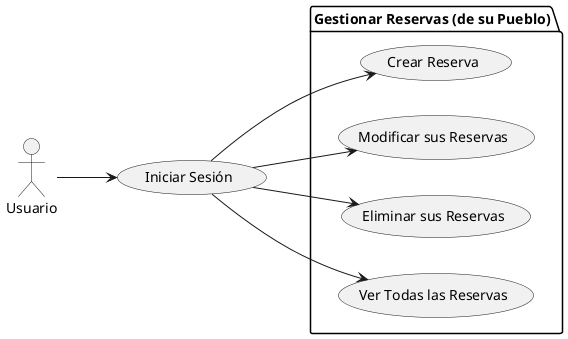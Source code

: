 ﻿@startuml
left to right direction
actor Usuario

usecase "Iniciar Sesión" as UC_IniciarSesion

package "Gestionar Reservas (de su Pueblo)" as UC_GestionarReservas {
  usecase "Crear Reserva" as UC_CrearReserva
  usecase "Modificar sus Reservas" as UC_ModificarReserva
  usecase "Eliminar sus Reservas" as UC_EliminarReserva
  usecase "Ver Todas las Reservas" as UC_VerTodasReservas
}


Usuario --> UC_IniciarSesion
UC_IniciarSesion --> UC_CrearReserva
UC_IniciarSesion --> UC_ModificarReserva
UC_IniciarSesion --> UC_EliminarReserva
UC_IniciarSesion --> UC_VerTodasReservas
@enduml